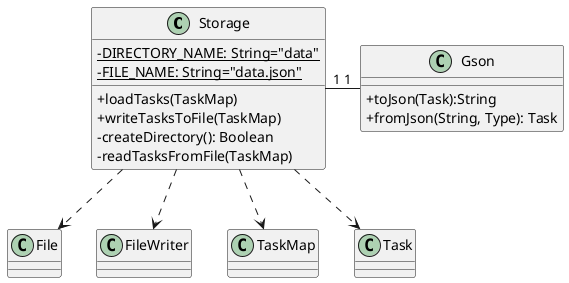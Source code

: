 @startuml


skinparam classAttributeIconSize 0
class Storage {
   -{static}{field} DIRECTORY_NAME: String="data"
   -{static}{field} FILE_NAME: String="data.json"
   +{method} loadTasks(TaskMap)
   +{method} writeTasksToFile(TaskMap)
   -{method} createDirectory(): Boolean
   -{method} readTasksFromFile(TaskMap)
}

class Gson {
    +{method} toJson(Task):String
    +{method} fromJson(String, Type): Task
}
class File
class FileWriter
class TaskMap
class Task

Storage "1"-"1" Gson
Storage -[dashed]-> File
Storage -[dashed]-> FileWriter
Storage -[dashed]-> TaskMap
Storage -[dashed]-> Task

@enduml
